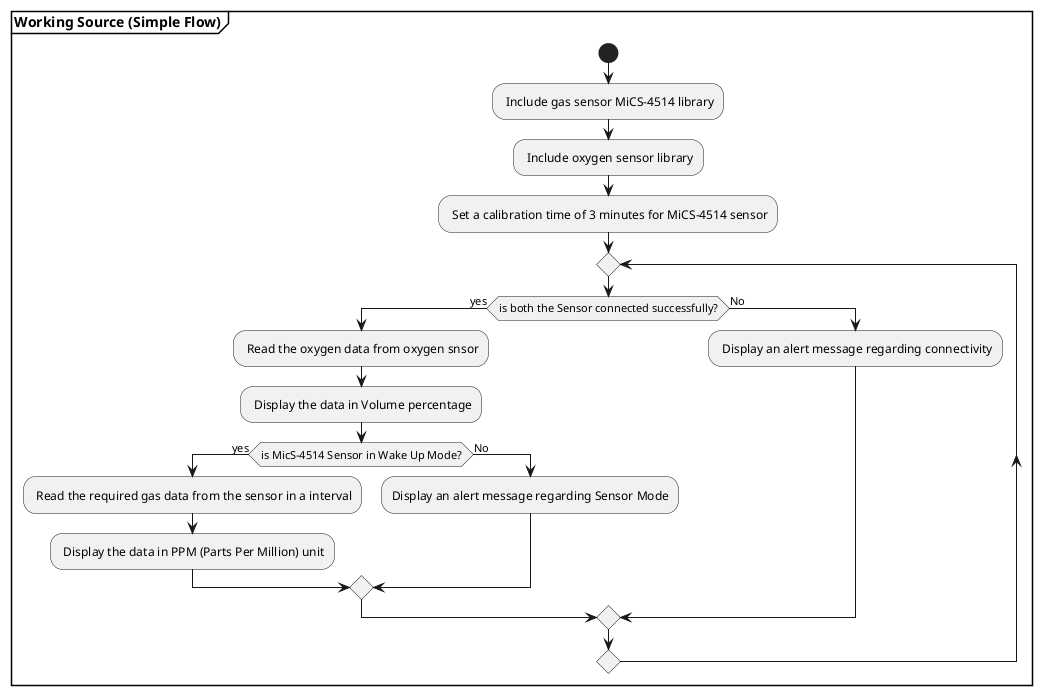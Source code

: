 @startuml

partition "**Working Source (Simple Flow)**"{
start

: Include gas sensor MiCS-4514 library;
: Include oxygen sensor library;
: Set a calibration time of 3 minutes for MiCS-4514 sensor;

repeat
if (is both the Sensor connected successfully?) then (yes)
    : Read the oxygen data from oxygen snsor;
    : Display the data in Volume percentage;
    if (is MicS-4514 Sensor in Wake Up Mode?) then (yes)
        : Read the required gas data from the sensor in a interval;
        : Display the data in PPM (Parts Per Million) unit;
    else (No)
        :Display an alert message regarding Sensor Mode;
    endif
else (No)
    : Display an alert message regarding connectivity;

endif

repeat while
}

@enduml